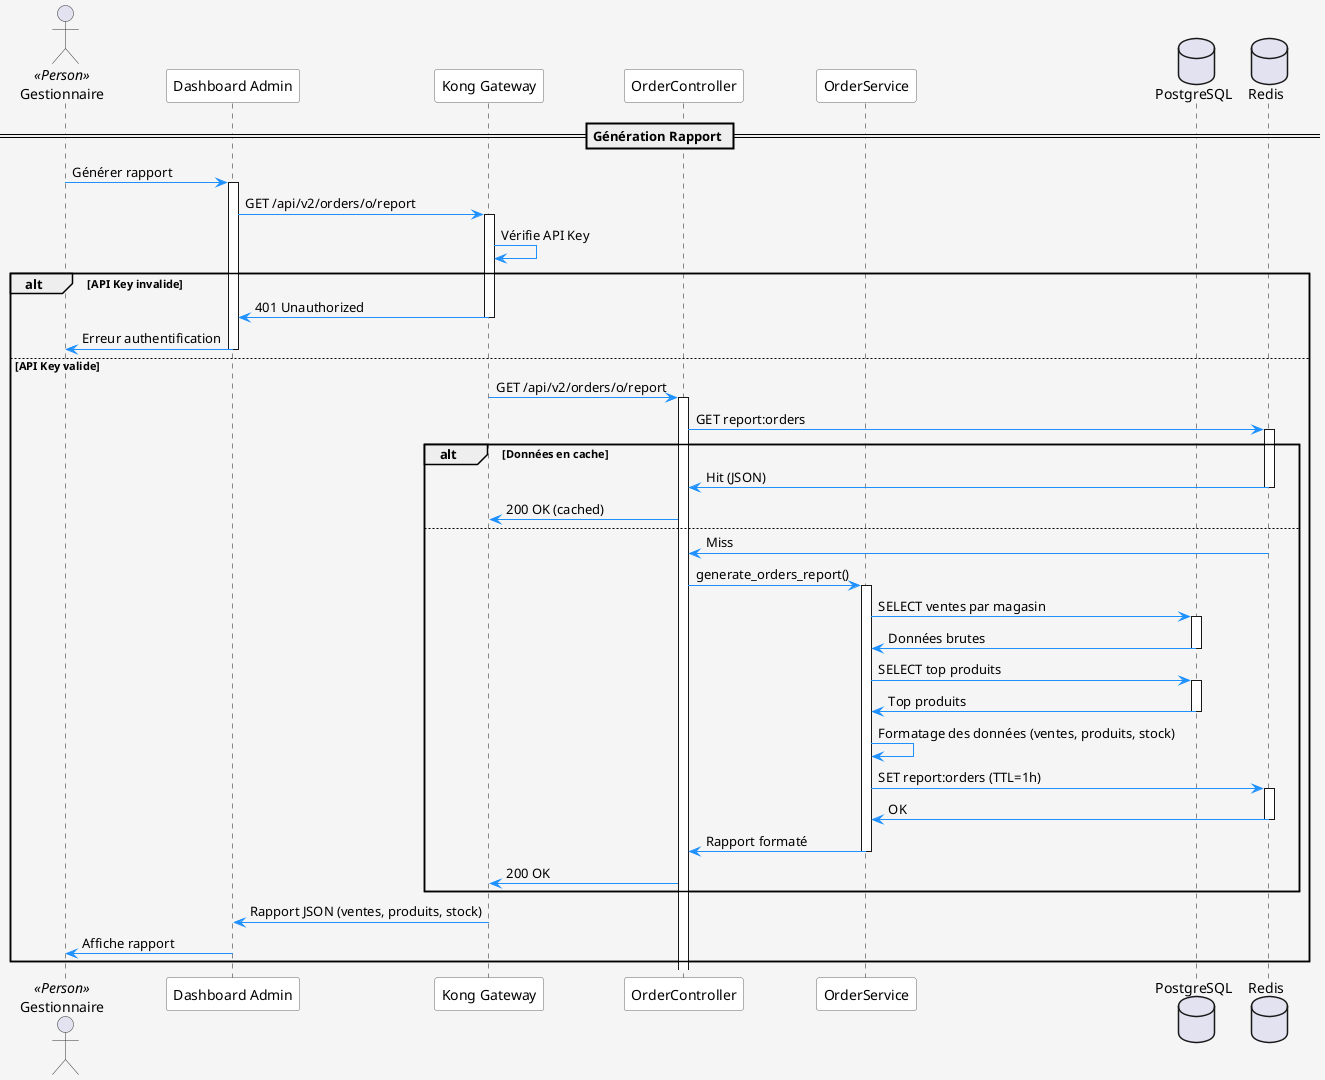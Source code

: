 @startuml UC1 et UC3 - Génération et visualistion de rapport

skinparam {
    BackgroundColor #F5F5F5
    ActorBorderColor #333
    ParticipantBackgroundColor #FFFFFF
    ParticipantBorderColor #666
    ArrowColor #1E90FF
    SequenceMessageAlign reverse
}

actor "Gestionnaire" as gestionnaire <<Person>>
participant "Dashboard Admin" as dashboard
participant "Kong Gateway" as kong
participant "OrderController" as order_controller
participant "OrderService" as service
database "PostgreSQL" as db
database "Redis" as cache

== Génération Rapport ==

gestionnaire -> dashboard : Générer rapport
activate dashboard
dashboard -> kong : GET /api/v2/orders/o/report
activate kong

kong -> kong : Vérifie API Key

alt API Key invalide
    kong -> dashboard : 401 Unauthorized
    deactivate kong
    dashboard -> gestionnaire : Erreur authentification
    deactivate dashboard
else API Key valide
    kong -> order_controller : GET /api/v2/orders/o/report
    activate order_controller
    order_controller -> cache : GET report:orders
    activate cache

    alt Données en cache
        cache -> order_controller : Hit (JSON)
        deactivate cache
        order_controller -> kong : 200 OK (cached)
    else
        cache -> order_controller : Miss
        deactivate cache
        order_controller -> service : generate_orders_report()
        activate service

        service -> db : SELECT ventes par magasin
        activate db
        db -> service : Données brutes
        deactivate db

        service -> db : SELECT top produits
        activate db
        db -> service : Top produits
        deactivate db

        service -> service : Formatage des données (ventes, produits, stock)
        service -> cache : SET report:orders (TTL=1h)
        activate cache
        cache -> service : OK
        deactivate cache

        service -> order_controller : Rapport formaté
        deactivate service
        order_controller -> kong : 200 OK
    end

    kong -> dashboard : Rapport JSON (ventes, produits, stock)
    deactivate kong
    dashboard -> gestionnaire : Affiche rapport
    deactivate dashboard
end